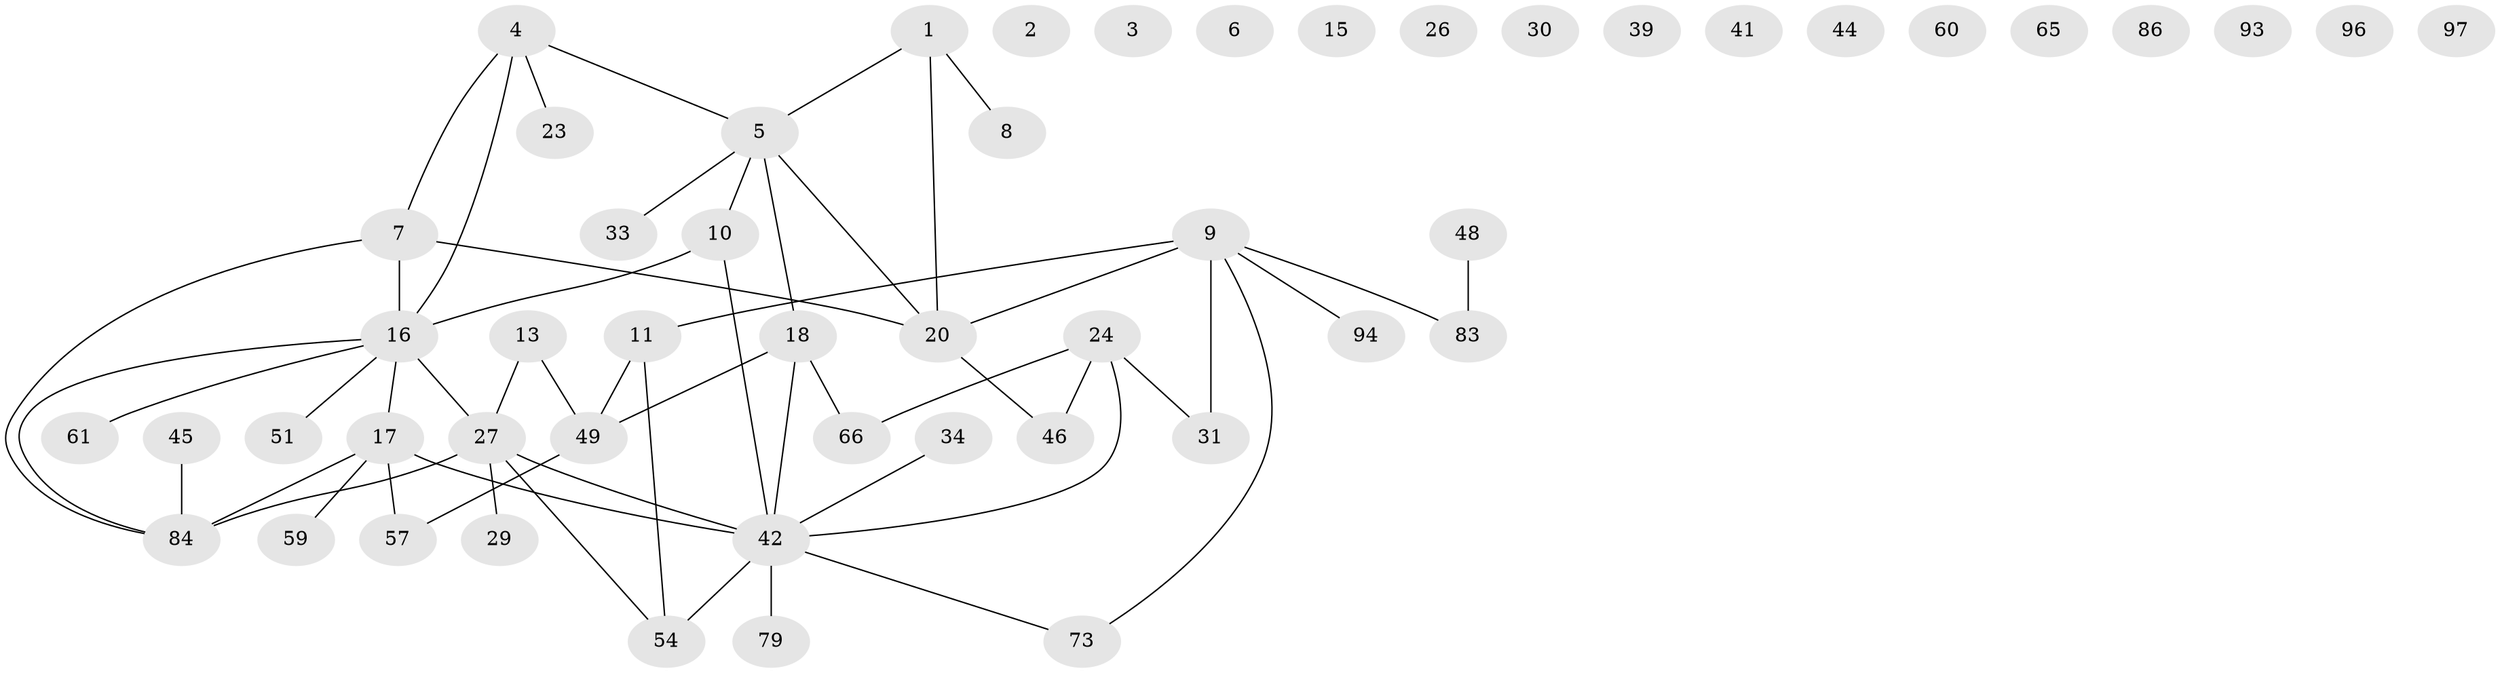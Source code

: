 // original degree distribution, {2: 0.3300970873786408, 0: 0.14563106796116504, 4: 0.10679611650485436, 3: 0.17475728155339806, 5: 0.019417475728155338, 6: 0.009708737864077669, 1: 0.1941747572815534, 7: 0.019417475728155338}
// Generated by graph-tools (version 1.1) at 2025/12/03/09/25 04:12:58]
// undirected, 51 vertices, 54 edges
graph export_dot {
graph [start="1"]
  node [color=gray90,style=filled];
  1 [super="+36"];
  2;
  3;
  4 [super="+37+40"];
  5 [super="+98+56"];
  6;
  7 [super="+32"];
  8 [super="+14+92"];
  9 [super="+90+38+21"];
  10 [super="+78+91"];
  11 [super="+12"];
  13 [super="+81"];
  15;
  16 [super="+19+70+52+25"];
  17 [super="+55+75"];
  18 [super="+43+28"];
  20;
  23 [super="+53"];
  24 [super="+89+64"];
  26;
  27 [super="+69+50+58"];
  29;
  30;
  31;
  33;
  34;
  39;
  41;
  42 [super="+47+71+63"];
  44;
  45;
  46 [super="+88"];
  48;
  49 [super="+62"];
  51;
  54 [super="+76+67"];
  57;
  59;
  60;
  61 [super="+72"];
  65;
  66;
  73;
  79 [super="+99"];
  83 [super="+85"];
  84 [super="+87"];
  86;
  93;
  94;
  96;
  97;
  1 -- 8;
  1 -- 20;
  1 -- 5;
  4 -- 5;
  4 -- 16;
  4 -- 7;
  4 -- 23;
  5 -- 33;
  5 -- 18;
  5 -- 10;
  5 -- 20;
  7 -- 84;
  7 -- 16;
  7 -- 20;
  9 -- 83;
  9 -- 20 [weight=2];
  9 -- 94;
  9 -- 31;
  9 -- 11;
  9 -- 73;
  10 -- 42;
  10 -- 16 [weight=2];
  11 -- 49;
  11 -- 54;
  13 -- 49;
  13 -- 27;
  16 -- 61;
  16 -- 51;
  16 -- 27;
  16 -- 17;
  16 -- 84;
  17 -- 84;
  17 -- 59;
  17 -- 57;
  17 -- 42;
  18 -- 49;
  18 -- 42;
  18 -- 66;
  20 -- 46;
  24 -- 42;
  24 -- 66;
  24 -- 46;
  24 -- 31;
  27 -- 84;
  27 -- 42;
  27 -- 54;
  27 -- 29;
  34 -- 42;
  42 -- 73;
  42 -- 54;
  42 -- 79;
  45 -- 84;
  48 -- 83;
  49 -- 57;
}
